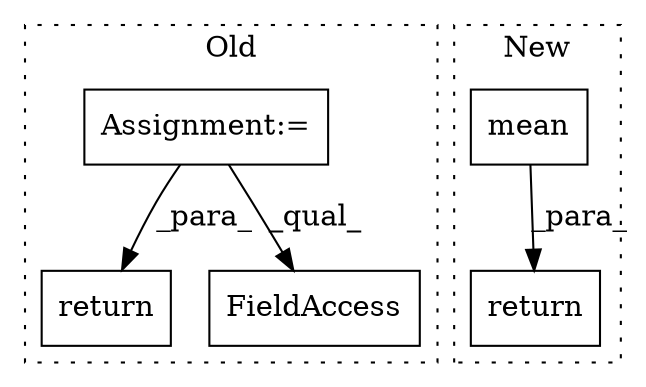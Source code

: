 digraph G {
subgraph cluster0 {
1 [label="return" a="41" s="8057" l="12" shape="box"];
4 [label="Assignment:=" a="7" s="7726" l="1" shape="box"];
5 [label="FieldAccess" a="22" s="8038" l="12" shape="box"];
label = "Old";
style="dotted";
}
subgraph cluster1 {
2 [label="mean" a="32" s="7644,7650" l="5,1" shape="box"];
3 [label="return" a="41" s="7673" l="12" shape="box"];
label = "New";
style="dotted";
}
2 -> 3 [label="_para_"];
4 -> 1 [label="_para_"];
4 -> 5 [label="_qual_"];
}
